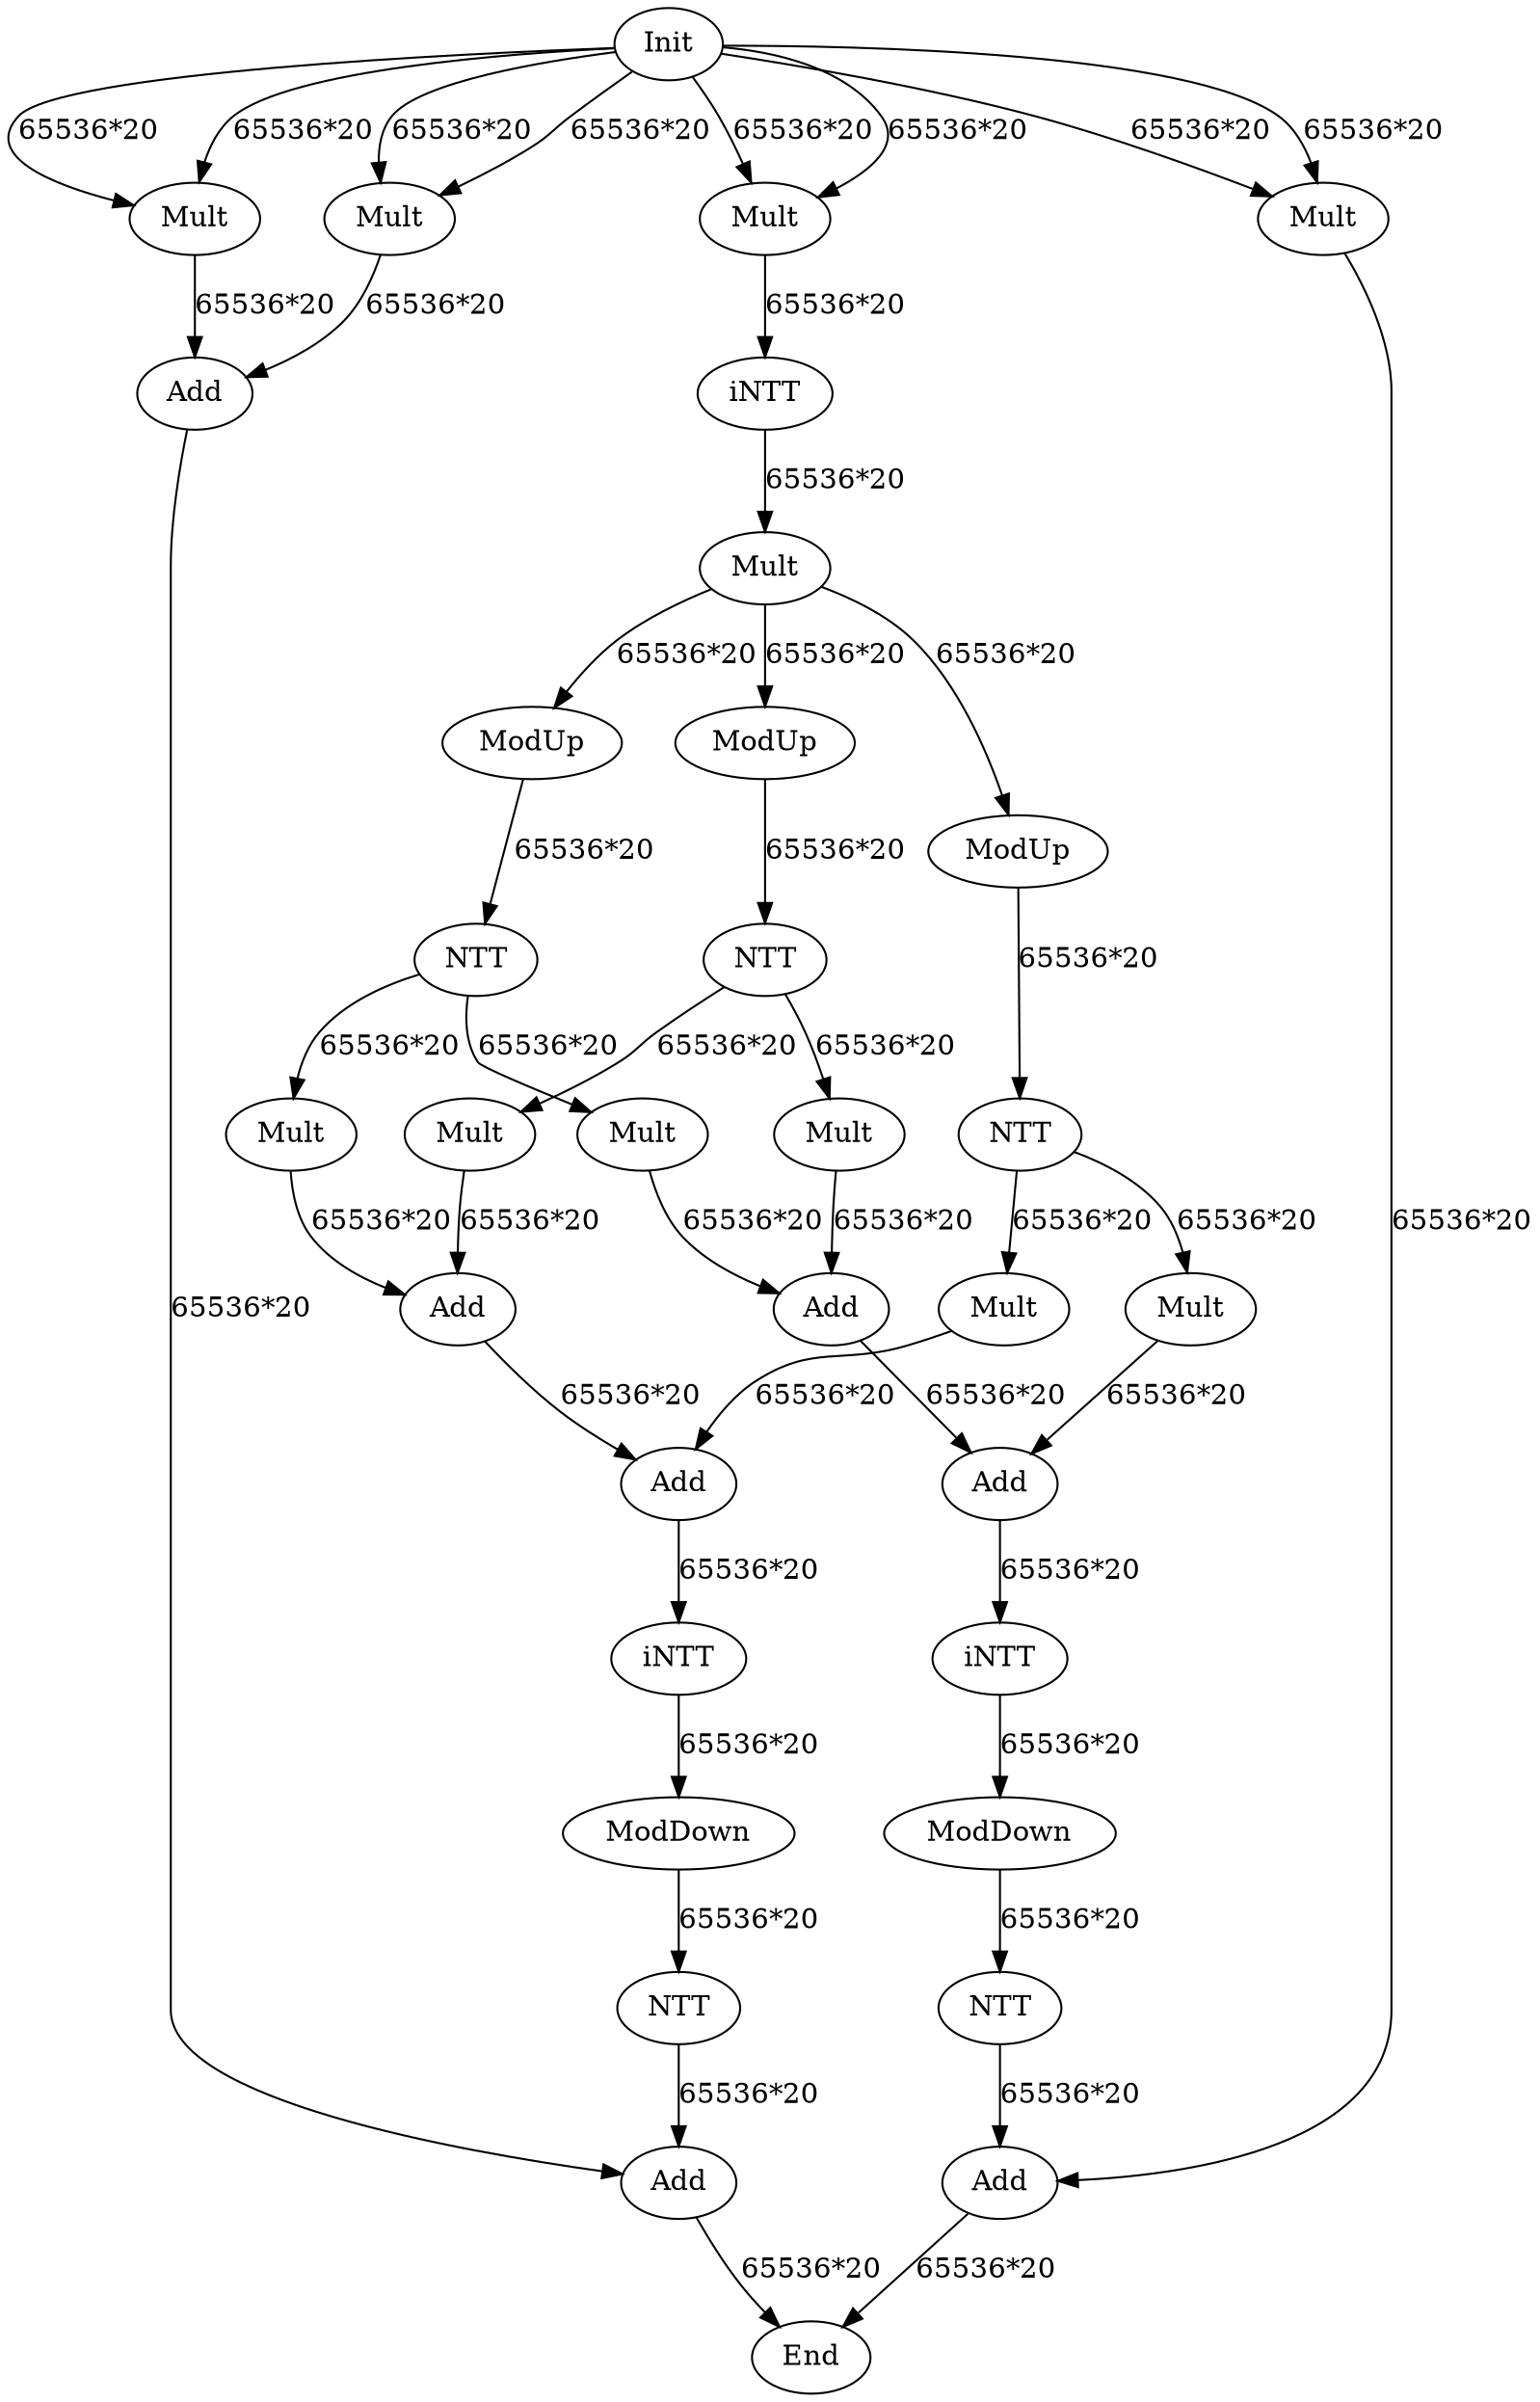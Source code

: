 digraph G {
Init[label="Init"];
Mult_AxAx[label="Mult"];
Mult_AxBx[label="Mult"];
Mult_BxAx[label="Mult"];
Mult_BxBx[label="Mult"];
Add_AxBx[label="Add"];
iNTT[label="iNTT"];
Mult_Decomp[label="Mult"];
ModUp_0[label="ModUp"];
ModUp_1[label="ModUp"];
ModUp_2[label="ModUp"];
NTT_0[label="NTT"];
NTT_1[label="NTT"];
NTT_2[label="NTT"];
MultKey_0_ax[label="Mult"];
MultKey_0_bx[label="Mult"];
MultKey_1_ax[label="Mult"];
MultKey_1_bx[label="Mult"];
MultKey_2_ax[label="Mult"];
MultKey_2_bx[label="Mult"];
AddAccum_1_ax[label="Add"];
AddAccum_1_bx[label="Add"];
AddAccum_2_ax[label="Add"];
AddAccum_2_bx[label="Add"];
iNTT_ax[label="iNTT"];
iNTT_bx[label="iNTT"];
ModDown_ax[label="ModDown"];
ModDown_bx[label="ModDown"];
NTT_ax[label="NTT"];
NTT_bx[label="NTT"];
Add_ax[label="Add"];
Add_bx[label="Add"];
End[label="End"];
Init -> Mult_AxAx[label="65536*20"];    
Init -> Mult_AxAx[label="65536*20"];
Init -> Mult_AxBx[label="65536*20"];
Init -> Mult_AxBx[label="65536*20"];
Init -> Mult_BxAx[label="65536*20"];
Init -> Mult_BxAx[label="65536*20"];
Init -> Mult_BxBx[label="65536*20"];
Init -> Mult_BxBx[label="65536*20"];
Mult_AxBx -> Add_AxBx[label="65536*20"];
Mult_BxAx -> Add_AxBx[label="65536*20"];
Mult_AxAx -> iNTT[label="65536*20"];
iNTT -> Mult_Decomp[label="65536*20"];
Mult_Decomp -> ModUp_0[label="65536*20"];
Mult_Decomp -> ModUp_1[label="65536*20"];
Mult_Decomp -> ModUp_2[label="65536*20"];
ModUp_0 -> NTT_0[label="65536*20"];
ModUp_1 -> NTT_1[label="65536*20"];
ModUp_2 -> NTT_2[label="65536*20"];
NTT_0 -> MultKey_0_ax[label="65536*20"];
NTT_0 -> MultKey_0_bx[label="65536*20"];
NTT_1 -> MultKey_1_ax[label="65536*20"];
NTT_1 -> MultKey_1_bx[label="65536*20"];
NTT_2 -> MultKey_2_ax[label="65536*20"];
NTT_2 -> MultKey_2_bx[label="65536*20"];
MultKey_0_ax -> AddAccum_1_ax[label="65536*20"];
MultKey_0_bx -> AddAccum_1_bx[label="65536*20"];
MultKey_1_ax -> AddAccum_1_ax[label="65536*20"];
MultKey_1_bx -> AddAccum_1_bx[label="65536*20"];
MultKey_2_ax -> AddAccum_2_ax[label="65536*20"];
MultKey_2_bx -> AddAccum_2_bx[label="65536*20"];
AddAccum_1_ax -> AddAccum_2_ax[label="65536*20"];
AddAccum_1_bx -> AddAccum_2_bx[label="65536*20"];
AddAccum_2_ax -> iNTT_ax[label="65536*20"];
AddAccum_2_bx -> iNTT_bx[label="65536*20"];
iNTT_ax -> ModDown_ax[label="65536*20"];
iNTT_bx -> ModDown_bx[label="65536*20"];
ModDown_ax -> NTT_ax[label="65536*20"];
ModDown_bx -> NTT_bx[label="65536*20"];
NTT_ax -> Add_ax[label="65536*20"];
NTT_bx -> Add_bx[label="65536*20"];
Add_AxBx -> Add_ax[label="65536*20"];
Mult_BxBx -> Add_bx[label="65536*20"];
Add_ax -> End[label="65536*20"];
Add_bx -> End[label="65536*20"];
}
